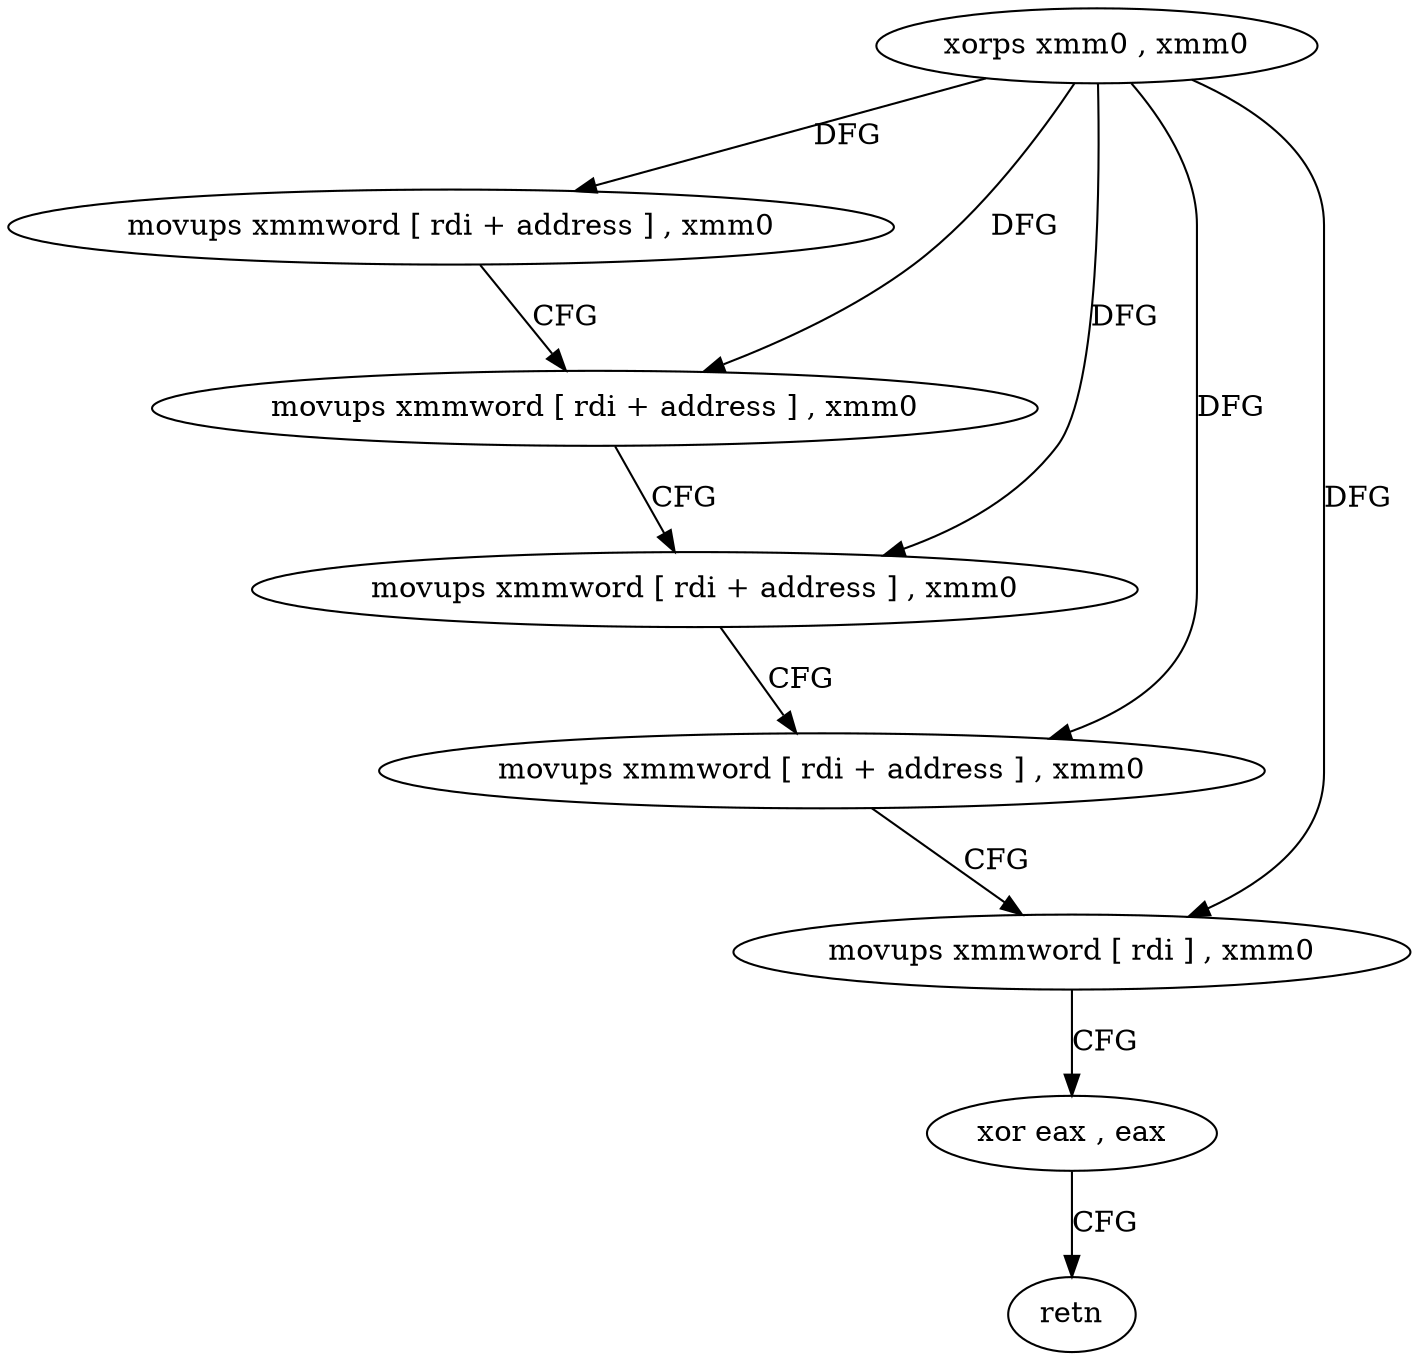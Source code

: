 digraph "func" {
"192576" [label = "xorps xmm0 , xmm0" ]
"192579" [label = "movups xmmword [ rdi + address ] , xmm0" ]
"192583" [label = "movups xmmword [ rdi + address ] , xmm0" ]
"192587" [label = "movups xmmword [ rdi + address ] , xmm0" ]
"192591" [label = "movups xmmword [ rdi + address ] , xmm0" ]
"192595" [label = "movups xmmword [ rdi ] , xmm0" ]
"192598" [label = "xor eax , eax" ]
"192600" [label = "retn" ]
"192576" -> "192579" [ label = "DFG" ]
"192576" -> "192583" [ label = "DFG" ]
"192576" -> "192587" [ label = "DFG" ]
"192576" -> "192591" [ label = "DFG" ]
"192576" -> "192595" [ label = "DFG" ]
"192579" -> "192583" [ label = "CFG" ]
"192583" -> "192587" [ label = "CFG" ]
"192587" -> "192591" [ label = "CFG" ]
"192591" -> "192595" [ label = "CFG" ]
"192595" -> "192598" [ label = "CFG" ]
"192598" -> "192600" [ label = "CFG" ]
}

